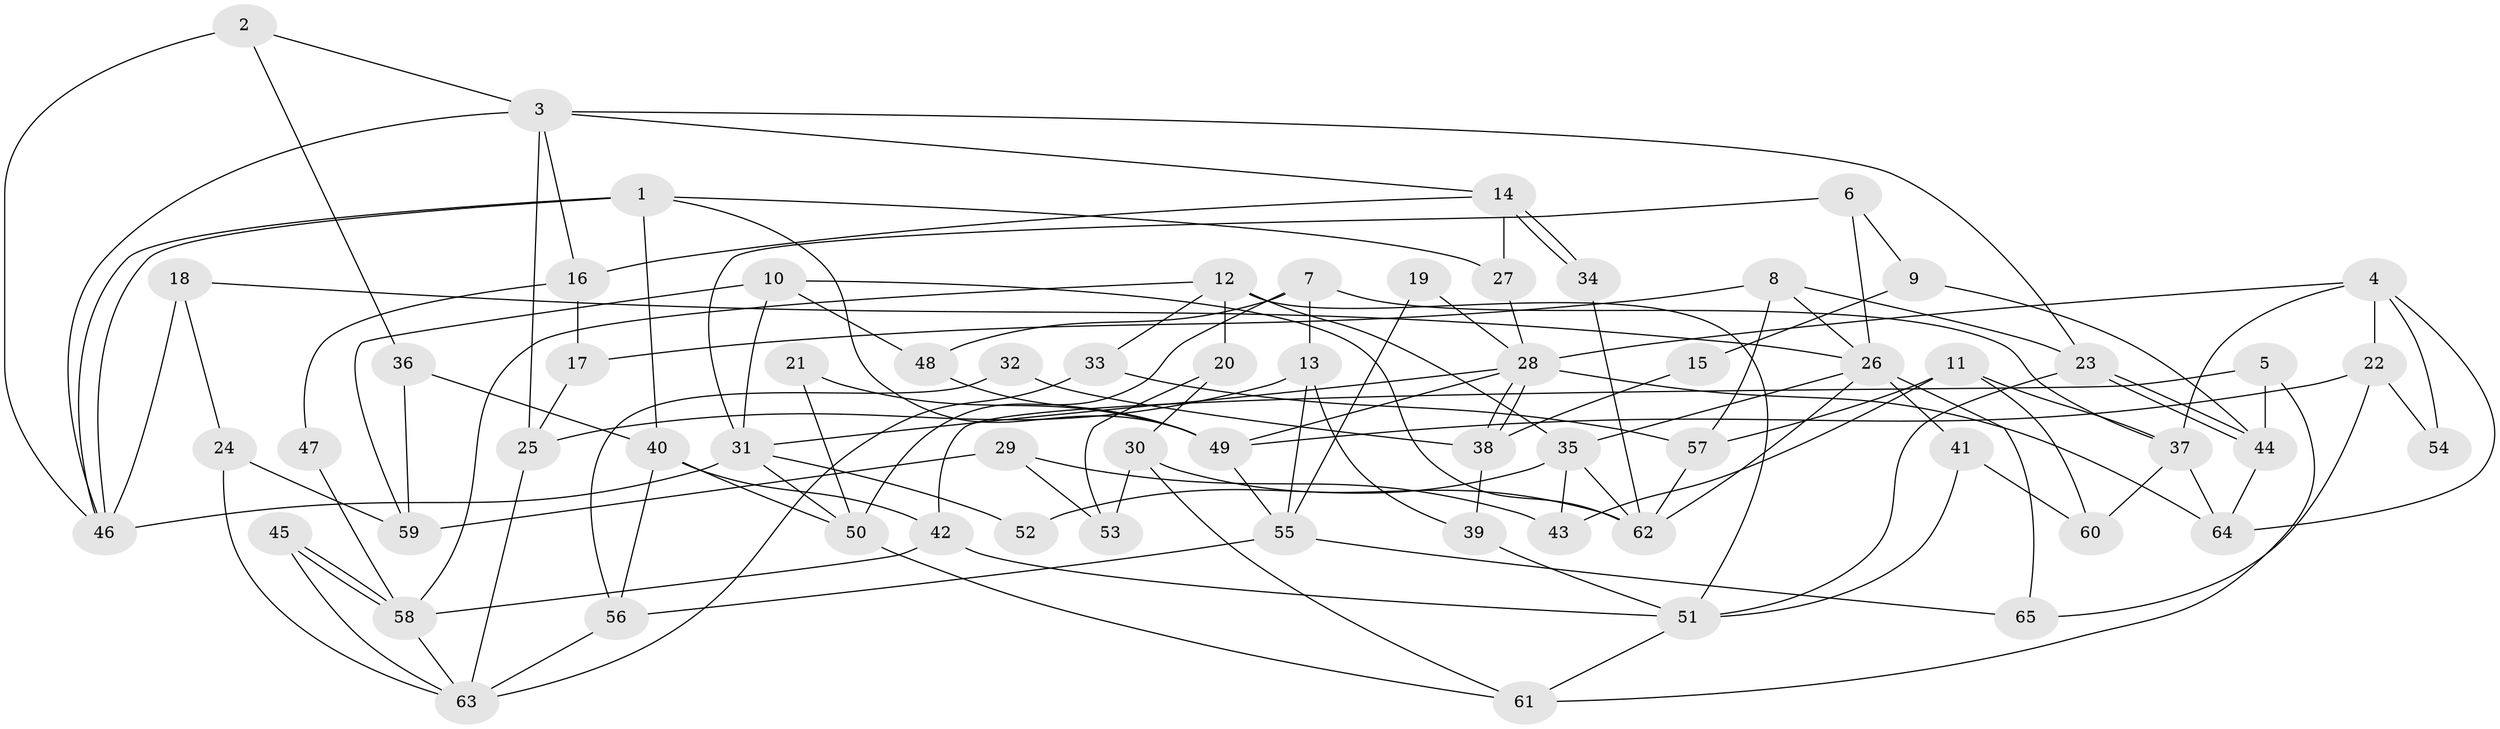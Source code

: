 // coarse degree distribution, {6: 0.18421052631578946, 5: 0.15789473684210525, 3: 0.10526315789473684, 4: 0.3157894736842105, 8: 0.07894736842105263, 9: 0.02631578947368421, 7: 0.02631578947368421, 2: 0.07894736842105263, 10: 0.02631578947368421}
// Generated by graph-tools (version 1.1) at 2025/52/02/27/25 19:52:06]
// undirected, 65 vertices, 130 edges
graph export_dot {
graph [start="1"]
  node [color=gray90,style=filled];
  1;
  2;
  3;
  4;
  5;
  6;
  7;
  8;
  9;
  10;
  11;
  12;
  13;
  14;
  15;
  16;
  17;
  18;
  19;
  20;
  21;
  22;
  23;
  24;
  25;
  26;
  27;
  28;
  29;
  30;
  31;
  32;
  33;
  34;
  35;
  36;
  37;
  38;
  39;
  40;
  41;
  42;
  43;
  44;
  45;
  46;
  47;
  48;
  49;
  50;
  51;
  52;
  53;
  54;
  55;
  56;
  57;
  58;
  59;
  60;
  61;
  62;
  63;
  64;
  65;
  1 -- 46;
  1 -- 46;
  1 -- 27;
  1 -- 40;
  1 -- 49;
  2 -- 3;
  2 -- 46;
  2 -- 36;
  3 -- 23;
  3 -- 16;
  3 -- 14;
  3 -- 25;
  3 -- 46;
  4 -- 64;
  4 -- 28;
  4 -- 22;
  4 -- 37;
  4 -- 54;
  5 -- 44;
  5 -- 42;
  5 -- 61;
  6 -- 26;
  6 -- 31;
  6 -- 9;
  7 -- 13;
  7 -- 50;
  7 -- 37;
  7 -- 48;
  8 -- 26;
  8 -- 23;
  8 -- 17;
  8 -- 57;
  9 -- 44;
  9 -- 15;
  10 -- 48;
  10 -- 31;
  10 -- 59;
  10 -- 62;
  11 -- 37;
  11 -- 57;
  11 -- 43;
  11 -- 60;
  12 -- 33;
  12 -- 35;
  12 -- 20;
  12 -- 51;
  12 -- 58;
  13 -- 55;
  13 -- 25;
  13 -- 39;
  14 -- 34;
  14 -- 34;
  14 -- 16;
  14 -- 27;
  15 -- 38;
  16 -- 17;
  16 -- 47;
  17 -- 25;
  18 -- 46;
  18 -- 26;
  18 -- 24;
  19 -- 55;
  19 -- 28;
  20 -- 30;
  20 -- 53;
  21 -- 50;
  21 -- 49;
  22 -- 49;
  22 -- 54;
  22 -- 65;
  23 -- 51;
  23 -- 44;
  23 -- 44;
  24 -- 59;
  24 -- 63;
  25 -- 63;
  26 -- 35;
  26 -- 41;
  26 -- 62;
  26 -- 65;
  27 -- 28;
  28 -- 31;
  28 -- 38;
  28 -- 38;
  28 -- 49;
  28 -- 64;
  29 -- 53;
  29 -- 59;
  29 -- 43;
  30 -- 61;
  30 -- 62;
  30 -- 53;
  31 -- 50;
  31 -- 46;
  31 -- 52;
  32 -- 56;
  32 -- 38;
  33 -- 57;
  33 -- 63;
  34 -- 62;
  35 -- 43;
  35 -- 62;
  35 -- 52;
  36 -- 40;
  36 -- 59;
  37 -- 60;
  37 -- 64;
  38 -- 39;
  39 -- 51;
  40 -- 56;
  40 -- 42;
  40 -- 50;
  41 -- 51;
  41 -- 60;
  42 -- 58;
  42 -- 51;
  44 -- 64;
  45 -- 63;
  45 -- 58;
  45 -- 58;
  47 -- 58;
  48 -- 49;
  49 -- 55;
  50 -- 61;
  51 -- 61;
  55 -- 65;
  55 -- 56;
  56 -- 63;
  57 -- 62;
  58 -- 63;
}
